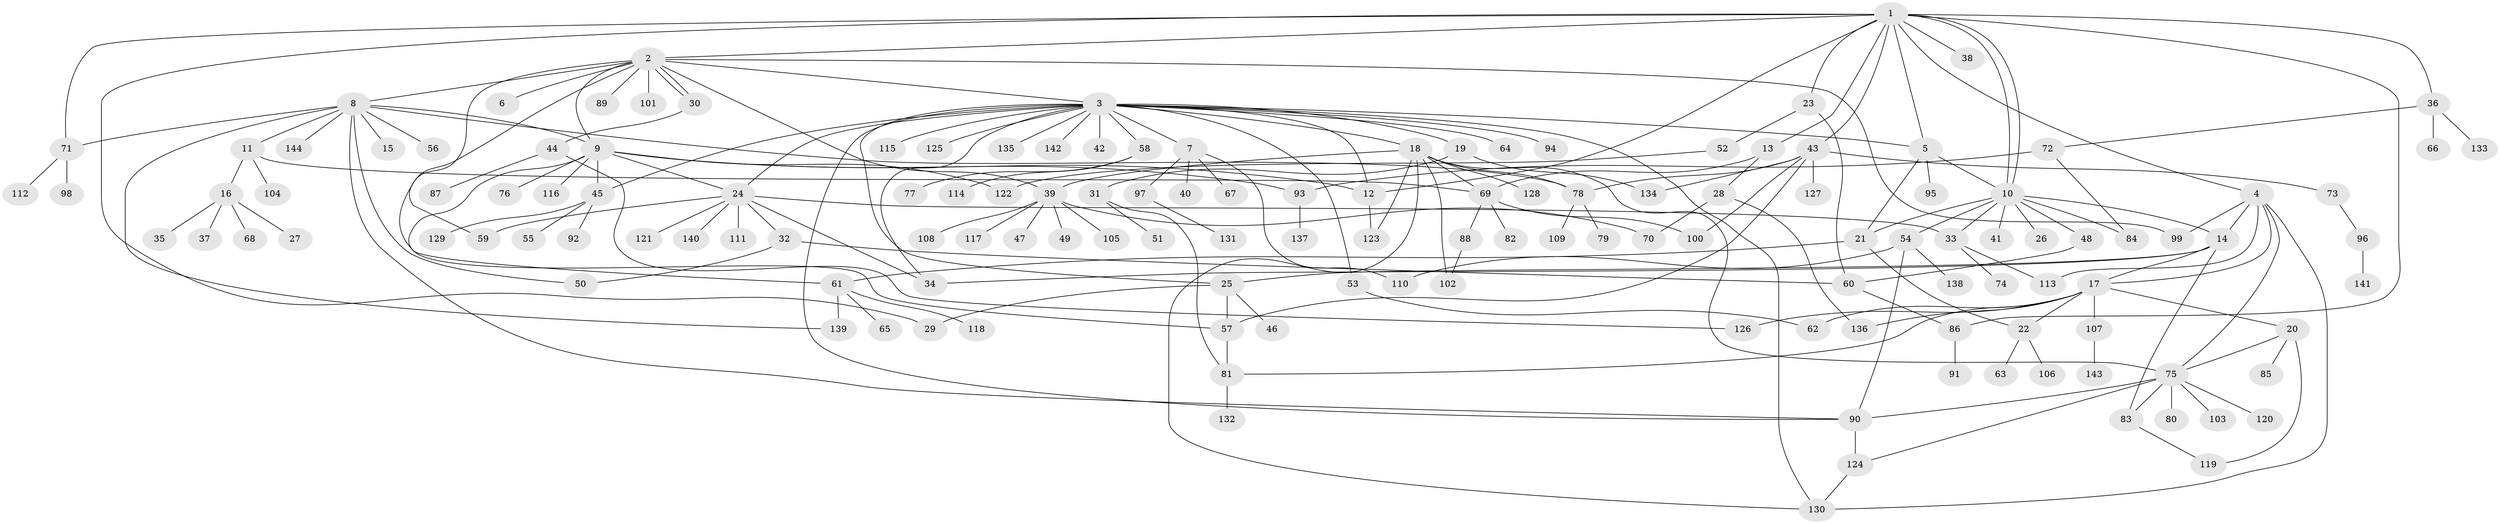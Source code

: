 // coarse degree distribution, {15: 0.018691588785046728, 21: 0.009345794392523364, 8: 0.009345794392523364, 5: 0.037383177570093455, 1: 0.4672897196261682, 4: 0.04672897196261682, 10: 0.009345794392523364, 12: 0.018691588785046728, 11: 0.018691588785046728, 3: 0.14953271028037382, 9: 0.009345794392523364, 7: 0.018691588785046728, 6: 0.018691588785046728, 2: 0.16822429906542055}
// Generated by graph-tools (version 1.1) at 2025/51/02/27/25 19:51:56]
// undirected, 144 vertices, 203 edges
graph export_dot {
graph [start="1"]
  node [color=gray90,style=filled];
  1;
  2;
  3;
  4;
  5;
  6;
  7;
  8;
  9;
  10;
  11;
  12;
  13;
  14;
  15;
  16;
  17;
  18;
  19;
  20;
  21;
  22;
  23;
  24;
  25;
  26;
  27;
  28;
  29;
  30;
  31;
  32;
  33;
  34;
  35;
  36;
  37;
  38;
  39;
  40;
  41;
  42;
  43;
  44;
  45;
  46;
  47;
  48;
  49;
  50;
  51;
  52;
  53;
  54;
  55;
  56;
  57;
  58;
  59;
  60;
  61;
  62;
  63;
  64;
  65;
  66;
  67;
  68;
  69;
  70;
  71;
  72;
  73;
  74;
  75;
  76;
  77;
  78;
  79;
  80;
  81;
  82;
  83;
  84;
  85;
  86;
  87;
  88;
  89;
  90;
  91;
  92;
  93;
  94;
  95;
  96;
  97;
  98;
  99;
  100;
  101;
  102;
  103;
  104;
  105;
  106;
  107;
  108;
  109;
  110;
  111;
  112;
  113;
  114;
  115;
  116;
  117;
  118;
  119;
  120;
  121;
  122;
  123;
  124;
  125;
  126;
  127;
  128;
  129;
  130;
  131;
  132;
  133;
  134;
  135;
  136;
  137;
  138;
  139;
  140;
  141;
  142;
  143;
  144;
  1 -- 2;
  1 -- 4;
  1 -- 5;
  1 -- 10;
  1 -- 10;
  1 -- 12;
  1 -- 13;
  1 -- 23;
  1 -- 29;
  1 -- 36;
  1 -- 38;
  1 -- 43;
  1 -- 71;
  1 -- 86;
  2 -- 3;
  2 -- 6;
  2 -- 8;
  2 -- 9;
  2 -- 30;
  2 -- 30;
  2 -- 39;
  2 -- 57;
  2 -- 59;
  2 -- 89;
  2 -- 99;
  2 -- 101;
  3 -- 5;
  3 -- 7;
  3 -- 12;
  3 -- 18;
  3 -- 19;
  3 -- 24;
  3 -- 25;
  3 -- 34;
  3 -- 42;
  3 -- 45;
  3 -- 53;
  3 -- 58;
  3 -- 64;
  3 -- 90;
  3 -- 94;
  3 -- 115;
  3 -- 125;
  3 -- 130;
  3 -- 135;
  3 -- 142;
  4 -- 14;
  4 -- 17;
  4 -- 75;
  4 -- 99;
  4 -- 113;
  4 -- 130;
  5 -- 10;
  5 -- 21;
  5 -- 95;
  7 -- 40;
  7 -- 67;
  7 -- 97;
  7 -- 110;
  8 -- 9;
  8 -- 11;
  8 -- 15;
  8 -- 50;
  8 -- 56;
  8 -- 71;
  8 -- 78;
  8 -- 90;
  8 -- 139;
  8 -- 144;
  9 -- 12;
  9 -- 24;
  9 -- 45;
  9 -- 61;
  9 -- 76;
  9 -- 93;
  9 -- 116;
  9 -- 122;
  10 -- 14;
  10 -- 21;
  10 -- 26;
  10 -- 33;
  10 -- 41;
  10 -- 48;
  10 -- 54;
  10 -- 84;
  11 -- 16;
  11 -- 69;
  11 -- 104;
  12 -- 123;
  13 -- 28;
  13 -- 69;
  14 -- 17;
  14 -- 25;
  14 -- 34;
  14 -- 83;
  16 -- 27;
  16 -- 35;
  16 -- 37;
  16 -- 68;
  17 -- 20;
  17 -- 22;
  17 -- 62;
  17 -- 81;
  17 -- 107;
  17 -- 126;
  17 -- 136;
  18 -- 39;
  18 -- 69;
  18 -- 75;
  18 -- 78;
  18 -- 102;
  18 -- 123;
  18 -- 128;
  18 -- 130;
  19 -- 31;
  19 -- 134;
  20 -- 75;
  20 -- 85;
  20 -- 119;
  21 -- 22;
  21 -- 61;
  22 -- 63;
  22 -- 106;
  23 -- 52;
  23 -- 60;
  24 -- 32;
  24 -- 33;
  24 -- 34;
  24 -- 59;
  24 -- 111;
  24 -- 121;
  24 -- 140;
  25 -- 29;
  25 -- 46;
  25 -- 57;
  28 -- 70;
  28 -- 136;
  30 -- 44;
  31 -- 51;
  31 -- 81;
  32 -- 50;
  32 -- 60;
  33 -- 74;
  33 -- 113;
  36 -- 66;
  36 -- 72;
  36 -- 133;
  39 -- 47;
  39 -- 49;
  39 -- 70;
  39 -- 105;
  39 -- 108;
  39 -- 117;
  43 -- 57;
  43 -- 73;
  43 -- 78;
  43 -- 100;
  43 -- 127;
  43 -- 134;
  44 -- 87;
  44 -- 126;
  45 -- 55;
  45 -- 92;
  45 -- 129;
  48 -- 60;
  52 -- 122;
  53 -- 62;
  54 -- 90;
  54 -- 110;
  54 -- 138;
  57 -- 81;
  58 -- 77;
  58 -- 114;
  60 -- 86;
  61 -- 65;
  61 -- 118;
  61 -- 139;
  69 -- 82;
  69 -- 88;
  69 -- 100;
  71 -- 98;
  71 -- 112;
  72 -- 84;
  72 -- 93;
  73 -- 96;
  75 -- 80;
  75 -- 83;
  75 -- 90;
  75 -- 103;
  75 -- 120;
  75 -- 124;
  78 -- 79;
  78 -- 109;
  81 -- 132;
  83 -- 119;
  86 -- 91;
  88 -- 102;
  90 -- 124;
  93 -- 137;
  96 -- 141;
  97 -- 131;
  107 -- 143;
  124 -- 130;
}
